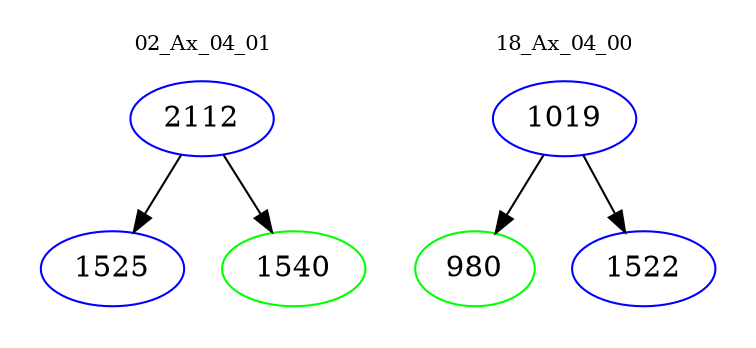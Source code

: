 digraph{
subgraph cluster_0 {
color = white
label = "02_Ax_04_01";
fontsize=10;
T0_2112 [label="2112", color="blue"]
T0_2112 -> T0_1525 [color="black"]
T0_1525 [label="1525", color="blue"]
T0_2112 -> T0_1540 [color="black"]
T0_1540 [label="1540", color="green"]
}
subgraph cluster_1 {
color = white
label = "18_Ax_04_00";
fontsize=10;
T1_1019 [label="1019", color="blue"]
T1_1019 -> T1_980 [color="black"]
T1_980 [label="980", color="green"]
T1_1019 -> T1_1522 [color="black"]
T1_1522 [label="1522", color="blue"]
}
}
